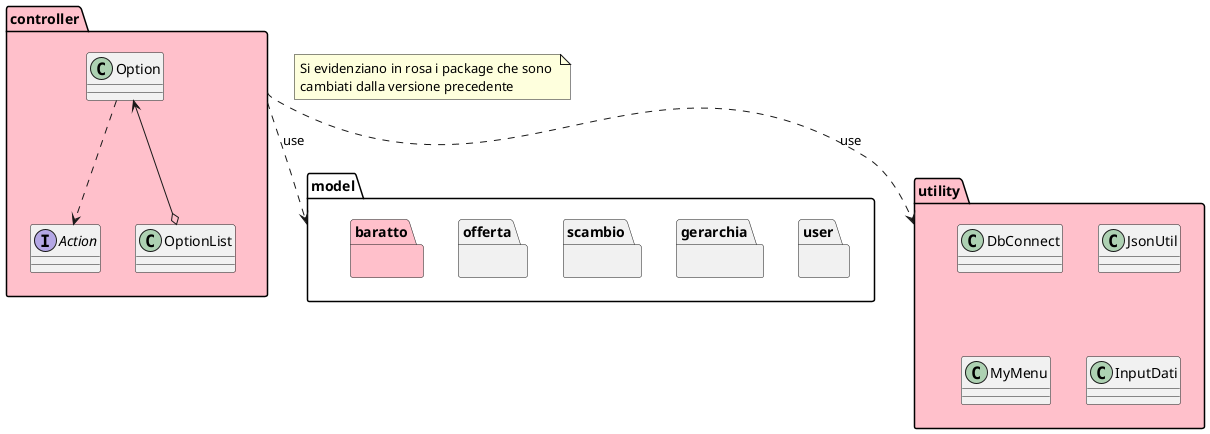 @startuml package

note as n1
    Si evidenziano in rosa i package che sono 
    cambiati dalla versione precedente
end note

package controller #Pink{
    interface Action{}
    class Option{}
    class OptionList{}
    Option <--o OptionList
    Option ..> Action
}

package model{
    package user {}
    package gerarchia{}
    package scambio {}
    package offerta {}
    package baratto #Pink {}
}
package utility #Pink{
    class DbConnect {}
    class JsonUtil{}
    class MyMenu{}
    class InputDati{}
}

controller ..> model: use
controller ..> utility: use

@enduml